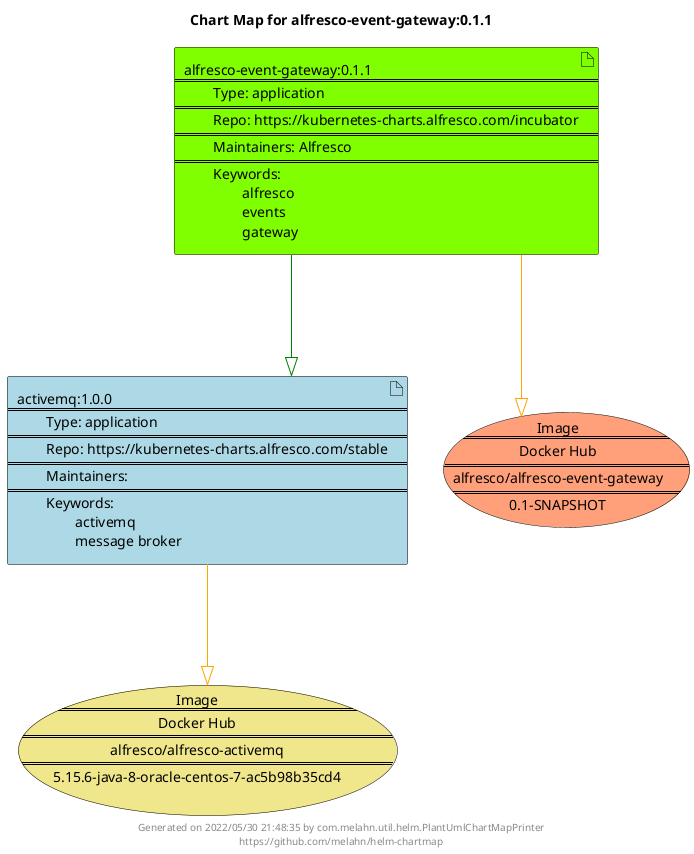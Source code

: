 @startuml
skinparam linetype ortho
skinparam backgroundColor white
skinparam usecaseBorderColor black
skinparam usecaseArrowColor LightSlateGray
skinparam artifactBorderColor black
skinparam artifactArrowColor LightSlateGray

title Chart Map for alfresco-event-gateway:0.1.1

'There are 2 referenced Helm Charts
artifact "activemq:1.0.0\n====\n\tType: application\n====\n\tRepo: https://kubernetes-charts.alfresco.com/stable\n====\n\tMaintainers: \n====\n\tKeywords: \n\t\tactivemq\n\t\tmessage broker" as activemq_1_0_0 #LightBlue
artifact "alfresco-event-gateway:0.1.1\n====\n\tType: application\n====\n\tRepo: https://kubernetes-charts.alfresco.com/incubator\n====\n\tMaintainers: Alfresco\n====\n\tKeywords: \n\t\talfresco\n\t\tevents\n\t\tgateway" as alfresco_event_gateway_0_1_1 #Chartreuse

'There are 2 referenced Docker Images
usecase "Image\n====\nDocker Hub\n====\nalfresco/alfresco-event-gateway\n====\n0.1-SNAPSHOT" as alfresco_alfresco_event_gateway_0_1_SNAPSHOT #LightSalmon
usecase "Image\n====\nDocker Hub\n====\nalfresco/alfresco-activemq\n====\n5.15.6-java-8-oracle-centos-7-ac5b98b35cd4" as alfresco_alfresco_activemq_5_15_6_java_8_oracle_centos_7_ac5b98b35cd4 #Khaki

'Chart Dependencies
alfresco_event_gateway_0_1_1--[#green]-|>activemq_1_0_0
activemq_1_0_0--[#orange]-|>alfresco_alfresco_activemq_5_15_6_java_8_oracle_centos_7_ac5b98b35cd4
alfresco_event_gateway_0_1_1--[#orange]-|>alfresco_alfresco_event_gateway_0_1_SNAPSHOT

center footer Generated on 2022/05/30 21:48:35 by com.melahn.util.helm.PlantUmlChartMapPrinter\nhttps://github.com/melahn/helm-chartmap
@enduml
